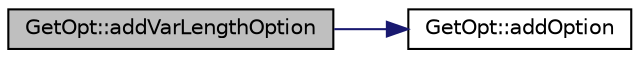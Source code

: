 digraph "GetOpt::addVarLengthOption"
{
 // INTERACTIVE_SVG=YES
  edge [fontname="Helvetica",fontsize="10",labelfontname="Helvetica",labelfontsize="10"];
  node [fontname="Helvetica",fontsize="10",shape=record];
  rankdir="LR";
  Node1 [label="GetOpt::addVarLengthOption",height=0.2,width=0.4,color="black", fillcolor="grey75", style="filled", fontcolor="black"];
  Node1 -> Node2 [color="midnightblue",fontsize="10",style="solid",fontname="Helvetica"];
  Node2 [label="GetOpt::addOption",height=0.2,width=0.4,color="black", fillcolor="white", style="filled",URL="$d1/d4b/class_get_opt.html#a8ee7c7406eeb5e53f0059d222d3e88e9"];
}
